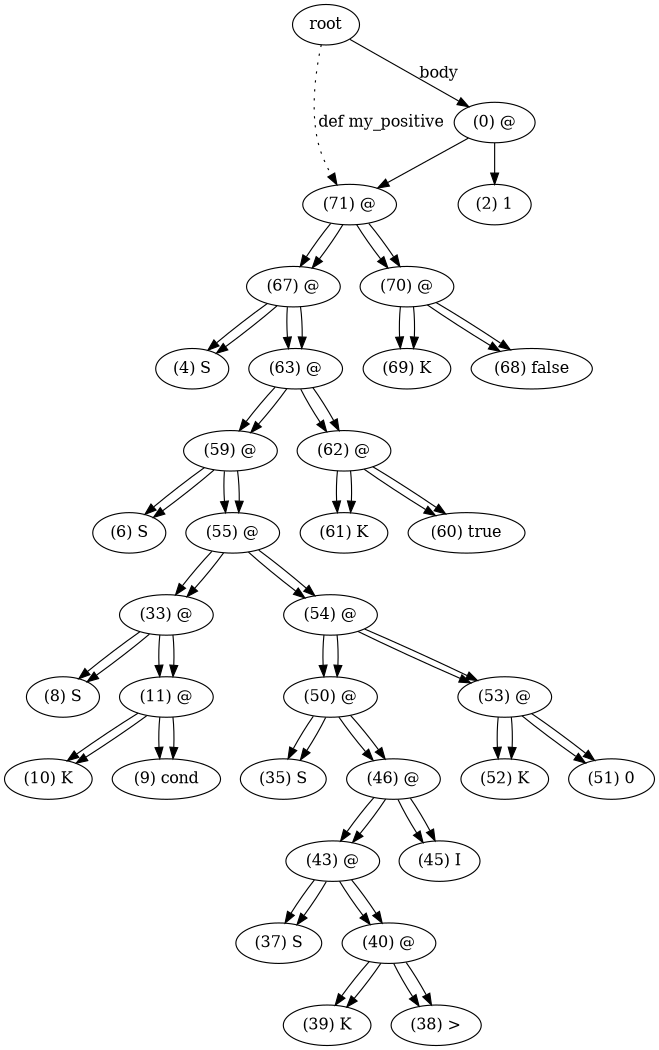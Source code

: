 digraph G {
	size = "7,7";
	dpi = "300"	"(4) S";
	"(6) S";
	"(8) S";
	"(10) K";
	"(9) cond";
	"(11) @";
	"(11) @" -> "(10) K";
	"(11) @" -> "(9) cond";
	"(33) @";
	"(33) @" -> "(8) S";
	"(33) @" -> "(11) @";
	"(35) S";
	"(37) S";
	"(39) K";
	"(38) >";
	"(40) @";
	"(40) @" -> "(39) K";
	"(40) @" -> "(38) >";
	"(43) @";
	"(43) @" -> "(37) S";
	"(43) @" -> "(40) @";
	"(45) I";
	"(46) @";
	"(46) @" -> "(43) @";
	"(46) @" -> "(45) I";
	"(50) @";
	"(50) @" -> "(35) S";
	"(50) @" -> "(46) @";
	"(52) K";
	"(51) 0";
	"(53) @";
	"(53) @" -> "(52) K";
	"(53) @" -> "(51) 0";
	"(54) @";
	"(54) @" -> "(50) @";
	"(54) @" -> "(53) @";
	"(55) @";
	"(55) @" -> "(33) @";
	"(55) @" -> "(54) @";
	"(59) @";
	"(59) @" -> "(6) S";
	"(59) @" -> "(55) @";
	"(61) K";
	"(60) true";
	"(62) @";
	"(62) @" -> "(61) K";
	"(62) @" -> "(60) true";
	"(63) @";
	"(63) @" -> "(59) @";
	"(63) @" -> "(62) @";
	"(67) @";
	"(67) @" -> "(4) S";
	"(67) @" -> "(63) @";
	"(69) K";
	"(68) false";
	"(70) @";
	"(70) @" -> "(69) K";
	"(70) @" -> "(68) false";
	"(71) @";
	"(71) @" -> "(67) @";
	"(71) @" -> "(70) @";
	"(2) 1";
	"(0) @";
	"(0) @" -> "(71) @";
	"(0) @" -> "(2) 1";
	"(4) S";
	"(6) S";
	"(8) S";
	"(10) K";
	"(9) cond";
	"(11) @";
	"(11) @" -> "(10) K";
	"(11) @" -> "(9) cond";
	"(33) @";
	"(33) @" -> "(8) S";
	"(33) @" -> "(11) @";
	"(35) S";
	"(37) S";
	"(39) K";
	"(38) >";
	"(40) @";
	"(40) @" -> "(39) K";
	"(40) @" -> "(38) >";
	"(43) @";
	"(43) @" -> "(37) S";
	"(43) @" -> "(40) @";
	"(45) I";
	"(46) @";
	"(46) @" -> "(43) @";
	"(46) @" -> "(45) I";
	"(50) @";
	"(50) @" -> "(35) S";
	"(50) @" -> "(46) @";
	"(52) K";
	"(51) 0";
	"(53) @";
	"(53) @" -> "(52) K";
	"(53) @" -> "(51) 0";
	"(54) @";
	"(54) @" -> "(50) @";
	"(54) @" -> "(53) @";
	"(55) @";
	"(55) @" -> "(33) @";
	"(55) @" -> "(54) @";
	"(59) @";
	"(59) @" -> "(6) S";
	"(59) @" -> "(55) @";
	"(61) K";
	"(60) true";
	"(62) @";
	"(62) @" -> "(61) K";
	"(62) @" -> "(60) true";
	"(63) @";
	"(63) @" -> "(59) @";
	"(63) @" -> "(62) @";
	"(67) @";
	"(67) @" -> "(4) S";
	"(67) @" -> "(63) @";
	"(69) K";
	"(68) false";
	"(70) @";
	"(70) @" -> "(69) K";
	"(70) @" -> "(68) false";
	"(71) @";
	"(71) @" -> "(67) @";
	"(71) @" -> "(70) @";
	"root";
	"root" -> "(0) @"[label="body"];
	"root" -> "(71) @" [style=dotted, label="def my_positive"];
}